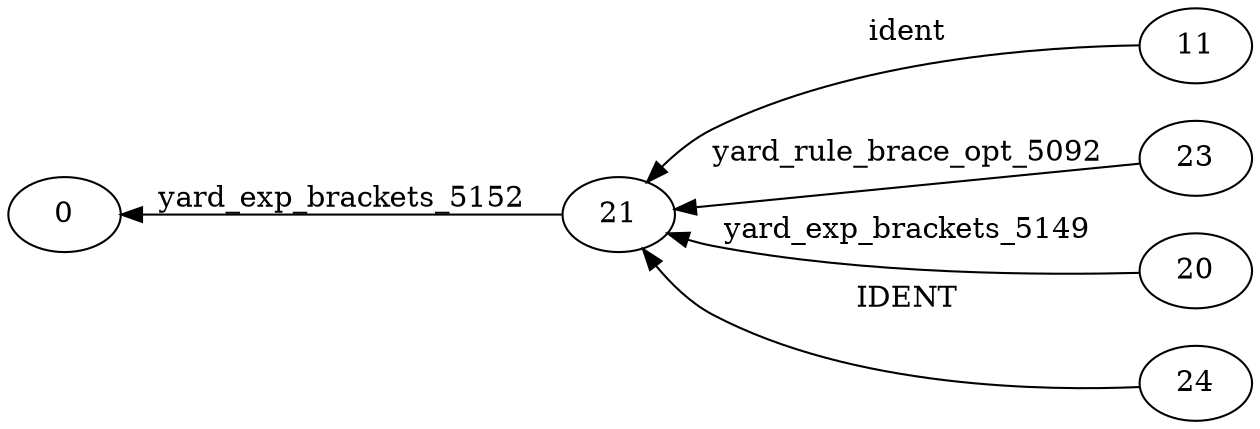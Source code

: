 digraph GSS {
    rankdir=RL
    0 [label="11"]
    1 [label="21"]
    2 [label="0"]
    1 -> 2 [label="yard_exp_brackets_5152"]
    0 -> 1 [label="ident"]
    3 [label="23"]
    3 -> 1 [label="yard_rule_brace_opt_5092"]
    4 [label="20"]
    4 -> 1 [label="yard_exp_brackets_5149"]
    5 [label="24"]
    5 -> 1 [label="IDENT"]
    {rank=same; 5 4 3 0}
    {rank=same; 1}
    {rank=same; 2}
}
